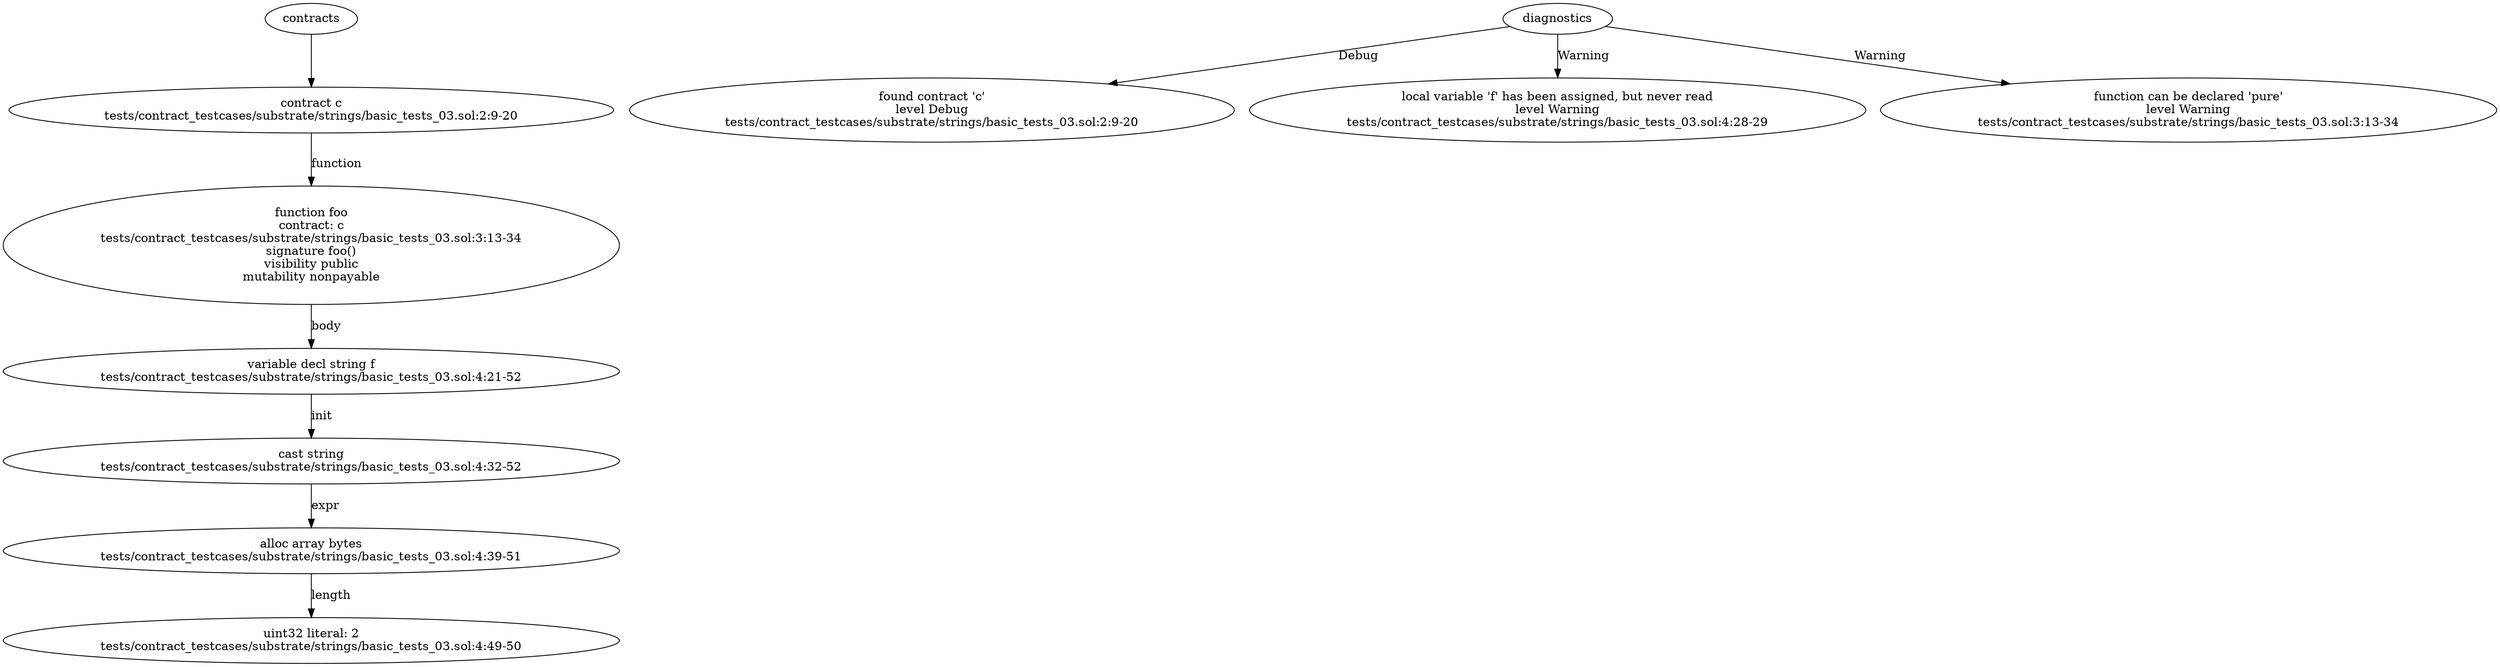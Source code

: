strict digraph "tests/contract_testcases/substrate/strings/basic_tests_03.sol" {
	contract [label="contract c\ntests/contract_testcases/substrate/strings/basic_tests_03.sol:2:9-20"]
	foo [label="function foo\ncontract: c\ntests/contract_testcases/substrate/strings/basic_tests_03.sol:3:13-34\nsignature foo()\nvisibility public\nmutability nonpayable"]
	var_decl [label="variable decl string f\ntests/contract_testcases/substrate/strings/basic_tests_03.sol:4:21-52"]
	cast [label="cast string\ntests/contract_testcases/substrate/strings/basic_tests_03.sol:4:32-52"]
	alloc_array [label="alloc array bytes\ntests/contract_testcases/substrate/strings/basic_tests_03.sol:4:39-51"]
	number_literal [label="uint32 literal: 2\ntests/contract_testcases/substrate/strings/basic_tests_03.sol:4:49-50"]
	diagnostic [label="found contract 'c'\nlevel Debug\ntests/contract_testcases/substrate/strings/basic_tests_03.sol:2:9-20"]
	diagnostic_9 [label="local variable 'f' has been assigned, but never read\nlevel Warning\ntests/contract_testcases/substrate/strings/basic_tests_03.sol:4:28-29"]
	diagnostic_10 [label="function can be declared 'pure'\nlevel Warning\ntests/contract_testcases/substrate/strings/basic_tests_03.sol:3:13-34"]
	contracts -> contract
	contract -> foo [label="function"]
	foo -> var_decl [label="body"]
	var_decl -> cast [label="init"]
	cast -> alloc_array [label="expr"]
	alloc_array -> number_literal [label="length"]
	diagnostics -> diagnostic [label="Debug"]
	diagnostics -> diagnostic_9 [label="Warning"]
	diagnostics -> diagnostic_10 [label="Warning"]
}
